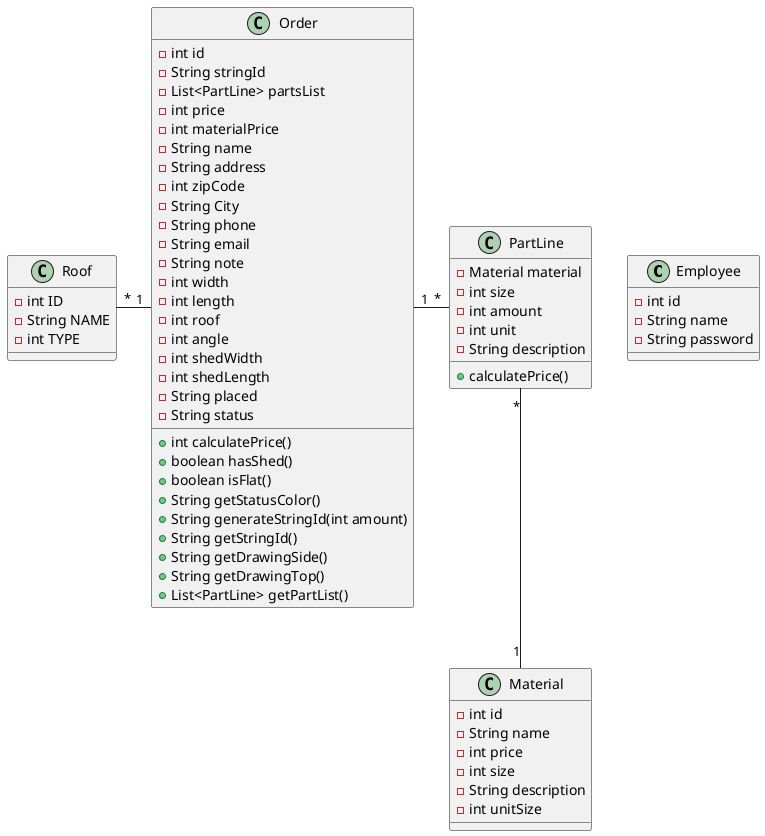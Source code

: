 @startuml

class Employee{
    -int id
    -String name
    -String password
}

class Material{
    -int id
    -String name
    -int price
    -int size
    -String description
    -int unitSize
}

class Order{
    -int id
    -String stringId
    -List<PartLine> partsList
    -int price
    -int materialPrice
    -String name
    -String address
    -int zipCode
    -String City
    -String phone
    -String email
    -String note
    -int width
    -int length
    -int roof
    -int angle
    -int shedWidth
    -int shedLength
    -String placed
    -String status
    
    +int calculatePrice()
    +boolean hasShed()
    +boolean isFlat()
    +String getStatusColor()
    +String generateStringId(int amount)
    +String getStringId()
    +String getDrawingSide()
    +String getDrawingTop()
    +List<PartLine> getPartList()
}

class PartLine{
    -Material material
    -int size
    -int amount
    -int unit
    -String description
    
    +calculatePrice()
}

class Roof{
    -int ID
    -String NAME
    -int TYPE
}

Order "1" -left- "*" Roof
Order "1" -right- "*" PartLine
PartLine "*" -- "1" Material

@enduml
